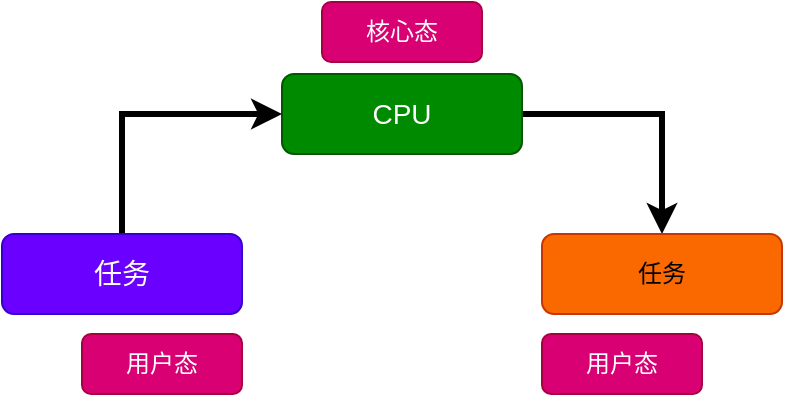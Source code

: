 <mxfile version="24.2.5" type="github">
  <diagram name="第 1 页" id="2s-89aAJtooQvGcUvN7f">
    <mxGraphModel dx="1018" dy="736" grid="1" gridSize="10" guides="1" tooltips="1" connect="1" arrows="1" fold="1" page="1" pageScale="1" pageWidth="827" pageHeight="1169" math="0" shadow="0">
      <root>
        <mxCell id="0" />
        <mxCell id="1" parent="0" />
        <mxCell id="Ci7X0x156eVxk3ywRj4O-9" style="edgeStyle=orthogonalEdgeStyle;rounded=0;orthogonalLoop=1;jettySize=auto;html=1;exitX=1;exitY=0.5;exitDx=0;exitDy=0;entryX=0.5;entryY=0;entryDx=0;entryDy=0;strokeWidth=3;" edge="1" parent="1" source="Ci7X0x156eVxk3ywRj4O-1" target="Ci7X0x156eVxk3ywRj4O-3">
          <mxGeometry relative="1" as="geometry" />
        </mxCell>
        <mxCell id="Ci7X0x156eVxk3ywRj4O-1" value="CPU" style="rounded=1;whiteSpace=wrap;html=1;fillColor=#008a00;strokeColor=#005700;fontColor=#ffffff;fontSize=14;" vertex="1" parent="1">
          <mxGeometry x="360" y="100" width="120" height="40" as="geometry" />
        </mxCell>
        <mxCell id="Ci7X0x156eVxk3ywRj4O-7" style="edgeStyle=orthogonalEdgeStyle;rounded=0;orthogonalLoop=1;jettySize=auto;html=1;exitX=0.5;exitY=0;exitDx=0;exitDy=0;entryX=0;entryY=0.5;entryDx=0;entryDy=0;strokeWidth=3;" edge="1" parent="1" source="Ci7X0x156eVxk3ywRj4O-2" target="Ci7X0x156eVxk3ywRj4O-1">
          <mxGeometry relative="1" as="geometry" />
        </mxCell>
        <mxCell id="Ci7X0x156eVxk3ywRj4O-2" value="任务" style="rounded=1;whiteSpace=wrap;html=1;fillColor=#6a00ff;strokeColor=#3700CC;fontColor=#ffffff;fontSize=14;" vertex="1" parent="1">
          <mxGeometry x="220" y="180" width="120" height="40" as="geometry" />
        </mxCell>
        <mxCell id="Ci7X0x156eVxk3ywRj4O-3" value="任务" style="rounded=1;whiteSpace=wrap;html=1;fillColor=#fa6800;strokeColor=#C73500;fontColor=#000000;" vertex="1" parent="1">
          <mxGeometry x="490" y="180" width="120" height="40" as="geometry" />
        </mxCell>
        <mxCell id="Ci7X0x156eVxk3ywRj4O-4" value="用户态" style="rounded=1;whiteSpace=wrap;html=1;fillColor=#d80073;strokeColor=#A50040;fontColor=#ffffff;" vertex="1" parent="1">
          <mxGeometry x="260" y="230" width="80" height="30" as="geometry" />
        </mxCell>
        <mxCell id="Ci7X0x156eVxk3ywRj4O-6" value="用户态" style="rounded=1;whiteSpace=wrap;html=1;fillColor=#d80073;strokeColor=#A50040;fontColor=#ffffff;" vertex="1" parent="1">
          <mxGeometry x="490" y="230" width="80" height="30" as="geometry" />
        </mxCell>
        <mxCell id="Ci7X0x156eVxk3ywRj4O-10" value="核心态" style="rounded=1;whiteSpace=wrap;html=1;fillColor=#d80073;strokeColor=#A50040;fontColor=#ffffff;" vertex="1" parent="1">
          <mxGeometry x="380" y="64" width="80" height="30" as="geometry" />
        </mxCell>
      </root>
    </mxGraphModel>
  </diagram>
</mxfile>
